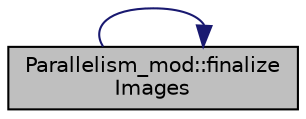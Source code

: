 digraph "Parallelism_mod::finalizeImages"
{
 // LATEX_PDF_SIZE
  edge [fontname="Helvetica",fontsize="10",labelfontname="Helvetica",labelfontsize="10"];
  node [fontname="Helvetica",fontsize="10",shape=record];
  rankdir="LR";
  Node1 [label="Parallelism_mod::finalize\lImages",height=0.2,width=0.4,color="black", fillcolor="grey75", style="filled", fontcolor="black",tooltip="Finalize the current parallel simulation and return nothing. This is a static member of the Image_typ..."];
  Node1 -> Node1 [color="midnightblue",fontsize="10",style="solid",fontname="Helvetica"];
}
